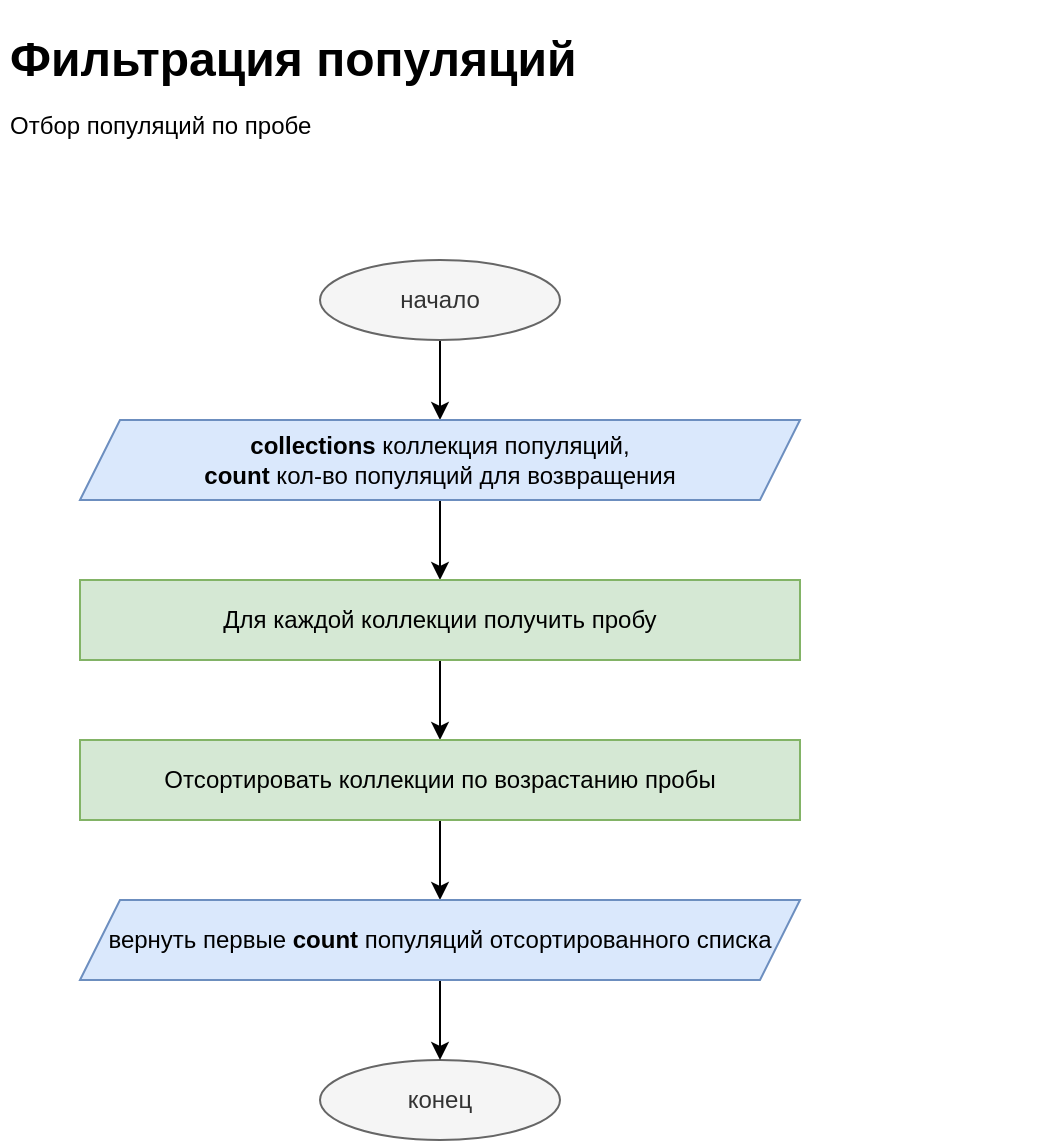 <mxfile version="22.0.3" type="device">
  <diagram id="C5RBs43oDa-KdzZeNtuy" name="Page-1">
    <mxGraphModel dx="567" dy="504" grid="1" gridSize="10" guides="1" tooltips="1" connect="1" arrows="1" fold="1" page="1" pageScale="1" pageWidth="827" pageHeight="1169" math="0" shadow="0">
      <root>
        <mxCell id="WIyWlLk6GJQsqaUBKTNV-0" />
        <mxCell id="WIyWlLk6GJQsqaUBKTNV-1" parent="WIyWlLk6GJQsqaUBKTNV-0" />
        <mxCell id="nDkjyHfl0j68gdk95McF-3" value="" style="edgeStyle=orthogonalEdgeStyle;rounded=0;orthogonalLoop=1;jettySize=auto;html=1;" parent="WIyWlLk6GJQsqaUBKTNV-1" source="nDkjyHfl0j68gdk95McF-0" target="nDkjyHfl0j68gdk95McF-2" edge="1">
          <mxGeometry relative="1" as="geometry" />
        </mxCell>
        <mxCell id="nDkjyHfl0j68gdk95McF-0" value="начало" style="ellipse;whiteSpace=wrap;html=1;fillColor=#f5f5f5;fontColor=#333333;strokeColor=#666666;" parent="WIyWlLk6GJQsqaUBKTNV-1" vertex="1">
          <mxGeometry x="200" y="160" width="120" height="40" as="geometry" />
        </mxCell>
        <mxCell id="nDkjyHfl0j68gdk95McF-1" value="&lt;h1&gt;&lt;span style=&quot;background-color: initial;&quot;&gt;Фильтрация популяций&lt;br&gt;&lt;/span&gt;&lt;span style=&quot;background-color: initial; font-size: 12px; font-weight: normal;&quot;&gt;Отбор популяций по пробе&lt;/span&gt;&lt;br&gt;&lt;/h1&gt;" style="text;html=1;strokeColor=none;fillColor=none;spacing=5;spacingTop=-20;whiteSpace=wrap;overflow=hidden;rounded=0;" parent="WIyWlLk6GJQsqaUBKTNV-1" vertex="1">
          <mxGeometry x="40" y="40" width="520" height="80" as="geometry" />
        </mxCell>
        <mxCell id="nDkjyHfl0j68gdk95McF-5" value="" style="edgeStyle=orthogonalEdgeStyle;rounded=0;orthogonalLoop=1;jettySize=auto;html=1;" parent="WIyWlLk6GJQsqaUBKTNV-1" source="nDkjyHfl0j68gdk95McF-2" target="nDkjyHfl0j68gdk95McF-4" edge="1">
          <mxGeometry relative="1" as="geometry" />
        </mxCell>
        <mxCell id="nDkjyHfl0j68gdk95McF-2" value="&lt;b&gt;collections&lt;/b&gt; коллекция популяций,&lt;br&gt;&lt;b&gt;count&lt;/b&gt; кол-во популяций для возвращения" style="shape=parallelogram;perimeter=parallelogramPerimeter;whiteSpace=wrap;html=1;fixedSize=1;fillColor=#dae8fc;strokeColor=#6c8ebf;" parent="WIyWlLk6GJQsqaUBKTNV-1" vertex="1">
          <mxGeometry x="80" y="240" width="360" height="40" as="geometry" />
        </mxCell>
        <mxCell id="nDkjyHfl0j68gdk95McF-7" value="" style="edgeStyle=orthogonalEdgeStyle;rounded=0;orthogonalLoop=1;jettySize=auto;html=1;" parent="WIyWlLk6GJQsqaUBKTNV-1" source="nDkjyHfl0j68gdk95McF-4" target="nDkjyHfl0j68gdk95McF-6" edge="1">
          <mxGeometry relative="1" as="geometry" />
        </mxCell>
        <mxCell id="nDkjyHfl0j68gdk95McF-4" value="Для каждой коллекции получить пробу" style="whiteSpace=wrap;html=1;fillColor=#d5e8d4;strokeColor=#82b366;" parent="WIyWlLk6GJQsqaUBKTNV-1" vertex="1">
          <mxGeometry x="80" y="320" width="360" height="40" as="geometry" />
        </mxCell>
        <mxCell id="PVDzR8PuAYdbSnmkYK9Z-0" value="" style="edgeStyle=orthogonalEdgeStyle;rounded=0;orthogonalLoop=1;jettySize=auto;html=1;" edge="1" parent="WIyWlLk6GJQsqaUBKTNV-1" source="nDkjyHfl0j68gdk95McF-6" target="piJ9wvMk9EYsJqWGtZYh-2">
          <mxGeometry relative="1" as="geometry" />
        </mxCell>
        <mxCell id="nDkjyHfl0j68gdk95McF-6" value="Отсортировать коллекции по возрастанию пробы" style="whiteSpace=wrap;html=1;fillColor=#d5e8d4;strokeColor=#82b366;" parent="WIyWlLk6GJQsqaUBKTNV-1" vertex="1">
          <mxGeometry x="80" y="400" width="360" height="40" as="geometry" />
        </mxCell>
        <mxCell id="nDkjyHfl0j68gdk95McF-15" value="конец" style="ellipse;whiteSpace=wrap;html=1;fillColor=#f5f5f5;fontColor=#333333;strokeColor=#666666;" parent="WIyWlLk6GJQsqaUBKTNV-1" vertex="1">
          <mxGeometry x="200" y="560" width="120" height="40" as="geometry" />
        </mxCell>
        <mxCell id="piJ9wvMk9EYsJqWGtZYh-4" value="" style="edgeStyle=orthogonalEdgeStyle;rounded=0;orthogonalLoop=1;jettySize=auto;html=1;" parent="WIyWlLk6GJQsqaUBKTNV-1" source="piJ9wvMk9EYsJqWGtZYh-2" target="nDkjyHfl0j68gdk95McF-15" edge="1">
          <mxGeometry relative="1" as="geometry" />
        </mxCell>
        <mxCell id="piJ9wvMk9EYsJqWGtZYh-2" value="вернуть первые &lt;b&gt;count&lt;/b&gt; популяций отсортированного списка" style="shape=parallelogram;perimeter=parallelogramPerimeter;whiteSpace=wrap;html=1;fixedSize=1;fillColor=#dae8fc;strokeColor=#6c8ebf;" parent="WIyWlLk6GJQsqaUBKTNV-1" vertex="1">
          <mxGeometry x="80" y="480" width="360" height="40" as="geometry" />
        </mxCell>
      </root>
    </mxGraphModel>
  </diagram>
</mxfile>
